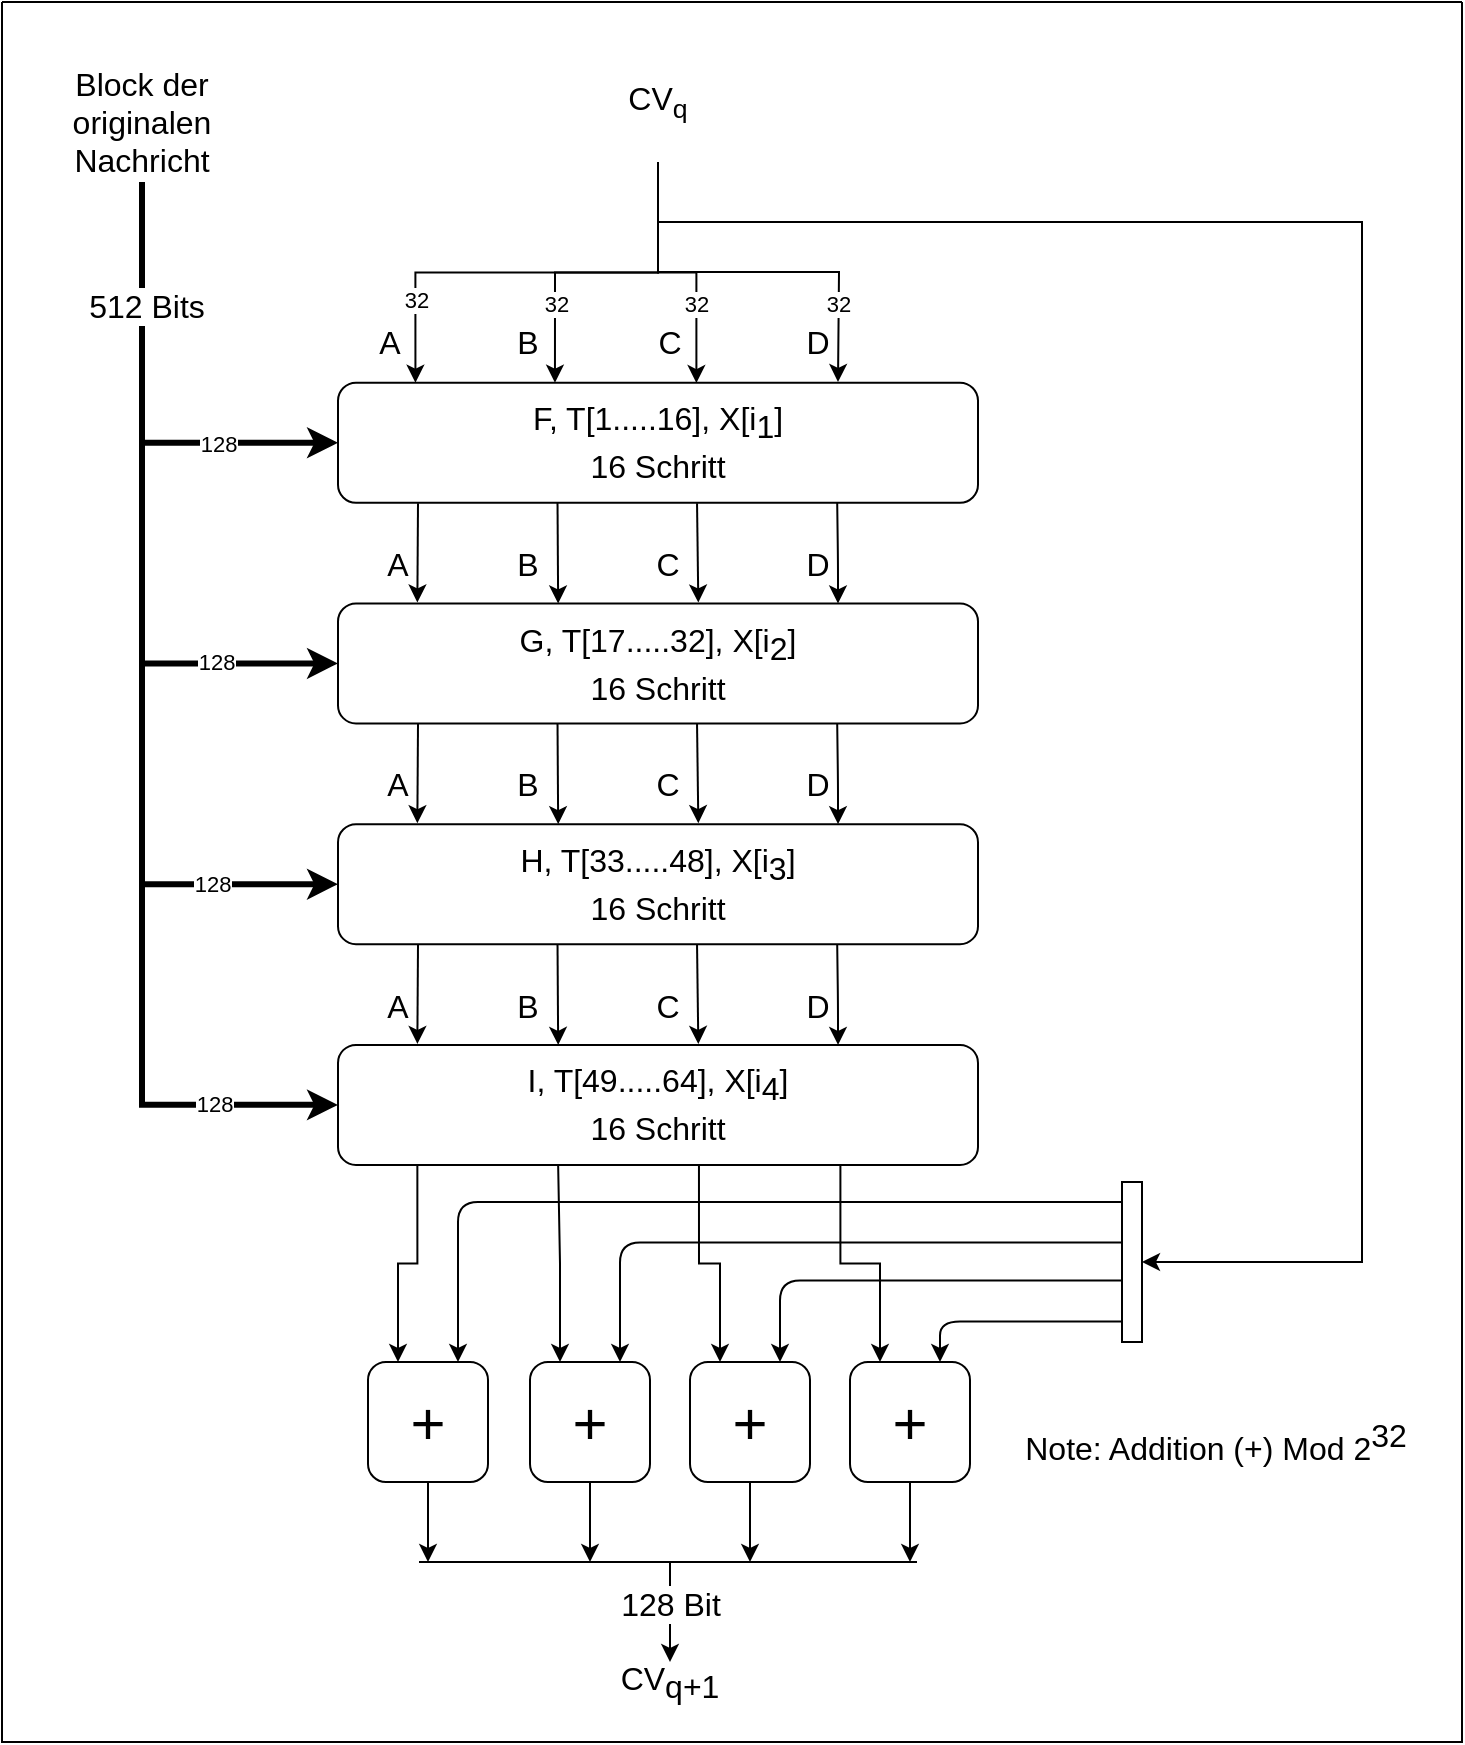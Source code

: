 <mxfile version="14.8.2" type="device"><diagram id="aI3HvNu0clw8-gRK9Cfw" name="Page-1"><mxGraphModel dx="474" dy="-915" grid="1" gridSize="10" guides="1" tooltips="1" connect="1" arrows="1" fold="1" page="1" pageScale="1" pageWidth="827" pageHeight="1169" math="0" shadow="0"><root><mxCell id="0"/><mxCell id="1" parent="0"/><mxCell id="P76HAJtbZfEsUxNJm0Hj-303" style="edgeStyle=orthogonalEdgeStyle;rounded=0;orthogonalLoop=1;jettySize=auto;html=1;exitX=0;exitY=0.5;exitDx=0;exitDy=0;entryX=0.5;entryY=1;entryDx=0;entryDy=0;fontSize=16;startArrow=classic;startFill=1;endArrow=none;endFill=0;strokeWidth=3;" parent="1" source="P76HAJtbZfEsUxNJm0Hj-304" target="P76HAJtbZfEsUxNJm0Hj-375" edge="1"><mxGeometry relative="1" as="geometry"/></mxCell><mxCell id="1l9GtRk1zoT9z8RJ4SQ_-2" value="128" style="edgeLabel;html=1;align=center;verticalAlign=middle;resizable=0;points=[];" vertex="1" connectable="0" parent="P76HAJtbZfEsUxNJm0Hj-303"><mxGeometry x="-0.472" relative="1" as="geometry"><mxPoint as="offset"/></mxGeometry></mxCell><mxCell id="P76HAJtbZfEsUxNJm0Hj-304" value="&lt;font style=&quot;font-size: 16px;&quot;&gt;F, T[1.....16], X[i&lt;sub style=&quot;font-size: 16px;&quot;&gt;1&lt;/sub&gt;]&lt;br style=&quot;font-size: 16px;&quot;&gt;16 Schritt&lt;/font&gt;" style="rounded=1;whiteSpace=wrap;html=1;fontSize=16;" parent="1" vertex="1"><mxGeometry x="638" y="1509.36" width="320" height="60" as="geometry"/></mxCell><mxCell id="P76HAJtbZfEsUxNJm0Hj-307" value="D" style="text;html=1;strokeColor=none;fillColor=none;align=center;verticalAlign=middle;whiteSpace=wrap;rounded=0;fontSize=16;" parent="1" vertex="1"><mxGeometry x="858" y="1479.42" width="40" height="20" as="geometry"/></mxCell><mxCell id="P76HAJtbZfEsUxNJm0Hj-308" style="edgeStyle=orthogonalEdgeStyle;rounded=0;orthogonalLoop=1;jettySize=auto;html=1;exitX=0;exitY=0.5;exitDx=0;exitDy=0;entryX=0.5;entryY=1;entryDx=0;entryDy=0;fontSize=16;startArrow=classic;startFill=1;endArrow=none;endFill=0;strokeWidth=3;" parent="1" source="P76HAJtbZfEsUxNJm0Hj-309" target="P76HAJtbZfEsUxNJm0Hj-375" edge="1"><mxGeometry relative="1" as="geometry"/></mxCell><mxCell id="1l9GtRk1zoT9z8RJ4SQ_-3" value="128" style="edgeLabel;html=1;align=center;verticalAlign=middle;resizable=0;points=[];" vertex="1" connectable="0" parent="P76HAJtbZfEsUxNJm0Hj-308"><mxGeometry x="-0.636" y="-1" relative="1" as="geometry"><mxPoint as="offset"/></mxGeometry></mxCell><mxCell id="P76HAJtbZfEsUxNJm0Hj-309" value="&lt;font style=&quot;font-size: 16px;&quot;&gt;G, T[17.....32], X[i&lt;sub style=&quot;font-size: 16px;&quot;&gt;2&lt;/sub&gt;]&lt;br style=&quot;font-size: 16px;&quot;&gt;16 Schritt&lt;/font&gt;" style="rounded=1;whiteSpace=wrap;html=1;fontSize=16;" parent="1" vertex="1"><mxGeometry x="638" y="1619.72" width="320" height="60" as="geometry"/></mxCell><mxCell id="P76HAJtbZfEsUxNJm0Hj-310" value="" style="endArrow=classic;html=1;exitX=0.125;exitY=0.998;exitDx=0;exitDy=0;exitPerimeter=0;entryX=0.124;entryY=-0.007;entryDx=0;entryDy=0;entryPerimeter=0;fontSize=16;" parent="1" edge="1"><mxGeometry width="50" height="50" relative="1" as="geometry"><mxPoint x="678" y="1569.66" as="sourcePoint"/><mxPoint x="677.68" y="1619.24" as="targetPoint"/></mxGeometry></mxCell><mxCell id="P76HAJtbZfEsUxNJm0Hj-311" value="" style="endArrow=classic;html=1;exitX=0.343;exitY=0.993;exitDx=0;exitDy=0;exitPerimeter=0;entryX=0.344;entryY=0.001;entryDx=0;entryDy=0;entryPerimeter=0;fontSize=16;" parent="1" edge="1"><mxGeometry width="50" height="50" relative="1" as="geometry"><mxPoint x="747.76" y="1569.36" as="sourcePoint"/><mxPoint x="748.08" y="1619.72" as="targetPoint"/></mxGeometry></mxCell><mxCell id="P76HAJtbZfEsUxNJm0Hj-312" value="" style="endArrow=classic;html=1;exitX=0.561;exitY=0.998;exitDx=0;exitDy=0;exitPerimeter=0;entryX=0.563;entryY=-0.007;entryDx=0;entryDy=0;entryPerimeter=0;fontSize=16;" parent="1" edge="1"><mxGeometry width="50" height="50" relative="1" as="geometry"><mxPoint x="817.52" y="1569.66" as="sourcePoint"/><mxPoint x="818.16" y="1619.24" as="targetPoint"/></mxGeometry></mxCell><mxCell id="P76HAJtbZfEsUxNJm0Hj-313" value="" style="endArrow=classic;html=1;exitX=0.78;exitY=0.993;exitDx=0;exitDy=0;exitPerimeter=0;fontSize=16;" parent="1" edge="1"><mxGeometry width="50" height="50" relative="1" as="geometry"><mxPoint x="887.6" y="1569.36" as="sourcePoint"/><mxPoint x="888" y="1619.72" as="targetPoint"/><Array as="points"><mxPoint x="888" y="1599.72"/></Array></mxGeometry></mxCell><mxCell id="P76HAJtbZfEsUxNJm0Hj-314" value="A" style="text;html=1;strokeColor=none;fillColor=none;align=center;verticalAlign=middle;whiteSpace=wrap;rounded=0;fontSize=16;" parent="1" vertex="1"><mxGeometry x="648" y="1589.78" width="40" height="20" as="geometry"/></mxCell><mxCell id="P76HAJtbZfEsUxNJm0Hj-315" value="B" style="text;html=1;strokeColor=none;fillColor=none;align=center;verticalAlign=middle;whiteSpace=wrap;rounded=0;fontSize=16;" parent="1" vertex="1"><mxGeometry x="713" y="1589.78" width="40" height="20" as="geometry"/></mxCell><mxCell id="P76HAJtbZfEsUxNJm0Hj-316" value="C" style="text;html=1;strokeColor=none;fillColor=none;align=center;verticalAlign=middle;whiteSpace=wrap;rounded=0;fontSize=16;" parent="1" vertex="1"><mxGeometry x="783" y="1589.78" width="40" height="20" as="geometry"/></mxCell><mxCell id="P76HAJtbZfEsUxNJm0Hj-317" value="D" style="text;html=1;strokeColor=none;fillColor=none;align=center;verticalAlign=middle;whiteSpace=wrap;rounded=0;fontSize=16;" parent="1" vertex="1"><mxGeometry x="858" y="1589.78" width="40" height="20" as="geometry"/></mxCell><mxCell id="P76HAJtbZfEsUxNJm0Hj-318" style="edgeStyle=orthogonalEdgeStyle;rounded=0;orthogonalLoop=1;jettySize=auto;html=1;exitX=0;exitY=0.5;exitDx=0;exitDy=0;fontSize=16;startArrow=classic;startFill=1;endArrow=none;endFill=0;strokeWidth=3;entryX=0.5;entryY=1;entryDx=0;entryDy=0;" parent="1" source="P76HAJtbZfEsUxNJm0Hj-319" target="P76HAJtbZfEsUxNJm0Hj-375" edge="1"><mxGeometry relative="1" as="geometry"><mxPoint x="550" y="1439" as="targetPoint"/></mxGeometry></mxCell><mxCell id="1l9GtRk1zoT9z8RJ4SQ_-4" value="128" style="edgeLabel;html=1;align=center;verticalAlign=middle;resizable=0;points=[];" vertex="1" connectable="0" parent="P76HAJtbZfEsUxNJm0Hj-318"><mxGeometry x="-0.718" relative="1" as="geometry"><mxPoint as="offset"/></mxGeometry></mxCell><mxCell id="P76HAJtbZfEsUxNJm0Hj-319" value="&lt;font style=&quot;font-size: 16px;&quot;&gt;H, T[33.....48], X[i&lt;sub style=&quot;font-size: 16px;&quot;&gt;3&lt;/sub&gt;]&lt;br style=&quot;font-size: 16px;&quot;&gt;16 Schritt&lt;/font&gt;" style="rounded=1;whiteSpace=wrap;html=1;fontSize=16;" parent="1" vertex="1"><mxGeometry x="638" y="1730.08" width="320" height="60" as="geometry"/></mxCell><mxCell id="P76HAJtbZfEsUxNJm0Hj-320" value="" style="endArrow=classic;html=1;exitX=0.125;exitY=0.998;exitDx=0;exitDy=0;exitPerimeter=0;entryX=0.124;entryY=-0.007;entryDx=0;entryDy=0;entryPerimeter=0;fontSize=16;" parent="1" edge="1"><mxGeometry width="50" height="50" relative="1" as="geometry"><mxPoint x="678" y="1680.02" as="sourcePoint"/><mxPoint x="677.68" y="1729.6" as="targetPoint"/></mxGeometry></mxCell><mxCell id="P76HAJtbZfEsUxNJm0Hj-321" value="" style="endArrow=classic;html=1;exitX=0.343;exitY=0.993;exitDx=0;exitDy=0;exitPerimeter=0;entryX=0.344;entryY=0.001;entryDx=0;entryDy=0;entryPerimeter=0;fontSize=16;" parent="1" edge="1"><mxGeometry width="50" height="50" relative="1" as="geometry"><mxPoint x="747.76" y="1679.72" as="sourcePoint"/><mxPoint x="748.08" y="1730.08" as="targetPoint"/></mxGeometry></mxCell><mxCell id="P76HAJtbZfEsUxNJm0Hj-322" value="" style="endArrow=classic;html=1;exitX=0.561;exitY=0.998;exitDx=0;exitDy=0;exitPerimeter=0;entryX=0.563;entryY=-0.007;entryDx=0;entryDy=0;entryPerimeter=0;fontSize=16;" parent="1" edge="1"><mxGeometry width="50" height="50" relative="1" as="geometry"><mxPoint x="817.52" y="1680.02" as="sourcePoint"/><mxPoint x="818.16" y="1729.6" as="targetPoint"/></mxGeometry></mxCell><mxCell id="P76HAJtbZfEsUxNJm0Hj-323" value="" style="endArrow=classic;html=1;exitX=0.78;exitY=0.993;exitDx=0;exitDy=0;exitPerimeter=0;fontSize=16;" parent="1" edge="1"><mxGeometry width="50" height="50" relative="1" as="geometry"><mxPoint x="887.6" y="1679.72" as="sourcePoint"/><mxPoint x="888" y="1730.08" as="targetPoint"/><Array as="points"><mxPoint x="888" y="1710.08"/></Array></mxGeometry></mxCell><mxCell id="P76HAJtbZfEsUxNJm0Hj-324" value="A" style="text;html=1;strokeColor=none;fillColor=none;align=center;verticalAlign=middle;whiteSpace=wrap;rounded=0;fontSize=16;" parent="1" vertex="1"><mxGeometry x="648" y="1700.14" width="40" height="20" as="geometry"/></mxCell><mxCell id="P76HAJtbZfEsUxNJm0Hj-325" value="B" style="text;html=1;strokeColor=none;fillColor=none;align=center;verticalAlign=middle;whiteSpace=wrap;rounded=0;fontSize=16;" parent="1" vertex="1"><mxGeometry x="713" y="1700.14" width="40" height="20" as="geometry"/></mxCell><mxCell id="P76HAJtbZfEsUxNJm0Hj-326" value="C" style="text;html=1;strokeColor=none;fillColor=none;align=center;verticalAlign=middle;whiteSpace=wrap;rounded=0;fontSize=16;" parent="1" vertex="1"><mxGeometry x="783" y="1700.14" width="40" height="20" as="geometry"/></mxCell><mxCell id="P76HAJtbZfEsUxNJm0Hj-327" value="D" style="text;html=1;strokeColor=none;fillColor=none;align=center;verticalAlign=middle;whiteSpace=wrap;rounded=0;fontSize=16;" parent="1" vertex="1"><mxGeometry x="858" y="1700.14" width="40" height="20" as="geometry"/></mxCell><mxCell id="P76HAJtbZfEsUxNJm0Hj-328" style="edgeStyle=orthogonalEdgeStyle;rounded=0;orthogonalLoop=1;jettySize=auto;html=1;exitX=0;exitY=0.5;exitDx=0;exitDy=0;entryX=0.5;entryY=1;entryDx=0;entryDy=0;fontSize=16;startArrow=classic;startFill=1;endArrow=none;endFill=0;strokeWidth=3;" parent="1" source="P76HAJtbZfEsUxNJm0Hj-330" target="P76HAJtbZfEsUxNJm0Hj-375" edge="1"><mxGeometry relative="1" as="geometry"/></mxCell><mxCell id="P76HAJtbZfEsUxNJm0Hj-329" value="512 Bits" style="edgeLabel;html=1;align=center;verticalAlign=middle;resizable=0;points=[];fontSize=16;" parent="P76HAJtbZfEsUxNJm0Hj-328" vertex="1" connectable="0"><mxGeometry x="0.78" y="-2" relative="1" as="geometry"><mxPoint as="offset"/></mxGeometry></mxCell><mxCell id="1l9GtRk1zoT9z8RJ4SQ_-5" value="128" style="edgeLabel;html=1;align=center;verticalAlign=middle;resizable=0;points=[];" vertex="1" connectable="0" parent="P76HAJtbZfEsUxNJm0Hj-328"><mxGeometry x="-0.778" y="-1" relative="1" as="geometry"><mxPoint as="offset"/></mxGeometry></mxCell><mxCell id="P76HAJtbZfEsUxNJm0Hj-330" value="I, T[49.....64], X[i&lt;span style=&quot;font-size: 16px;&quot;&gt;&lt;sub style=&quot;font-size: 16px;&quot;&gt;4&lt;/sub&gt;&lt;/span&gt;]&lt;br style=&quot;font-size: 16px;&quot;&gt;16 Schritt" style="rounded=1;whiteSpace=wrap;html=1;fontSize=16;" parent="1" vertex="1"><mxGeometry x="638" y="1840.44" width="320" height="60" as="geometry"/></mxCell><mxCell id="P76HAJtbZfEsUxNJm0Hj-331" value="" style="endArrow=classic;html=1;exitX=0.125;exitY=0.998;exitDx=0;exitDy=0;exitPerimeter=0;entryX=0.124;entryY=-0.007;entryDx=0;entryDy=0;entryPerimeter=0;fontSize=16;" parent="1" edge="1"><mxGeometry width="50" height="50" relative="1" as="geometry"><mxPoint x="678" y="1790.38" as="sourcePoint"/><mxPoint x="677.68" y="1839.96" as="targetPoint"/></mxGeometry></mxCell><mxCell id="P76HAJtbZfEsUxNJm0Hj-332" value="" style="endArrow=classic;html=1;exitX=0.343;exitY=0.993;exitDx=0;exitDy=0;exitPerimeter=0;entryX=0.344;entryY=0.001;entryDx=0;entryDy=0;entryPerimeter=0;fontSize=16;" parent="1" edge="1"><mxGeometry width="50" height="50" relative="1" as="geometry"><mxPoint x="747.76" y="1790.08" as="sourcePoint"/><mxPoint x="748.08" y="1840.44" as="targetPoint"/></mxGeometry></mxCell><mxCell id="P76HAJtbZfEsUxNJm0Hj-333" value="" style="endArrow=classic;html=1;exitX=0.561;exitY=0.998;exitDx=0;exitDy=0;exitPerimeter=0;entryX=0.563;entryY=-0.007;entryDx=0;entryDy=0;entryPerimeter=0;fontSize=16;" parent="1" edge="1"><mxGeometry width="50" height="50" relative="1" as="geometry"><mxPoint x="817.52" y="1790.38" as="sourcePoint"/><mxPoint x="818.16" y="1839.96" as="targetPoint"/></mxGeometry></mxCell><mxCell id="P76HAJtbZfEsUxNJm0Hj-334" value="" style="endArrow=classic;html=1;exitX=0.78;exitY=0.993;exitDx=0;exitDy=0;exitPerimeter=0;fontSize=16;" parent="1" edge="1"><mxGeometry width="50" height="50" relative="1" as="geometry"><mxPoint x="887.6" y="1790.08" as="sourcePoint"/><mxPoint x="888" y="1840.44" as="targetPoint"/><Array as="points"><mxPoint x="888" y="1820.44"/></Array></mxGeometry></mxCell><mxCell id="P76HAJtbZfEsUxNJm0Hj-335" value="A" style="text;html=1;strokeColor=none;fillColor=none;align=center;verticalAlign=middle;whiteSpace=wrap;rounded=0;fontSize=16;" parent="1" vertex="1"><mxGeometry x="648" y="1810.5" width="40" height="20" as="geometry"/></mxCell><mxCell id="P76HAJtbZfEsUxNJm0Hj-336" value="B" style="text;html=1;strokeColor=none;fillColor=none;align=center;verticalAlign=middle;whiteSpace=wrap;rounded=0;fontSize=16;" parent="1" vertex="1"><mxGeometry x="713" y="1810.5" width="40" height="20" as="geometry"/></mxCell><mxCell id="P76HAJtbZfEsUxNJm0Hj-337" value="C" style="text;html=1;strokeColor=none;fillColor=none;align=center;verticalAlign=middle;whiteSpace=wrap;rounded=0;fontSize=16;" parent="1" vertex="1"><mxGeometry x="783" y="1810.5" width="40" height="20" as="geometry"/></mxCell><mxCell id="P76HAJtbZfEsUxNJm0Hj-338" value="D" style="text;html=1;strokeColor=none;fillColor=none;align=center;verticalAlign=middle;whiteSpace=wrap;rounded=0;fontSize=16;" parent="1" vertex="1"><mxGeometry x="858" y="1810.5" width="40" height="20" as="geometry"/></mxCell><mxCell id="P76HAJtbZfEsUxNJm0Hj-339" style="edgeStyle=orthogonalEdgeStyle;rounded=0;orthogonalLoop=1;jettySize=auto;html=1;exitX=0.5;exitY=1;exitDx=0;exitDy=0;fontSize=16;" parent="1" source="P76HAJtbZfEsUxNJm0Hj-340" edge="1"><mxGeometry relative="1" as="geometry"><mxPoint x="683" y="2099" as="targetPoint"/></mxGeometry></mxCell><mxCell id="P76HAJtbZfEsUxNJm0Hj-340" value="&lt;font style=&quot;font-size: 30px&quot;&gt;+&lt;/font&gt;" style="rounded=1;whiteSpace=wrap;html=1;fontSize=16;" parent="1" vertex="1"><mxGeometry x="653" y="1999" width="60" height="60" as="geometry"/></mxCell><mxCell id="P76HAJtbZfEsUxNJm0Hj-341" style="edgeStyle=orthogonalEdgeStyle;rounded=0;orthogonalLoop=1;jettySize=auto;html=1;exitX=0.5;exitY=1;exitDx=0;exitDy=0;fontSize=16;" parent="1" source="P76HAJtbZfEsUxNJm0Hj-342" edge="1"><mxGeometry relative="1" as="geometry"><mxPoint x="924" y="2099" as="targetPoint"/></mxGeometry></mxCell><mxCell id="P76HAJtbZfEsUxNJm0Hj-342" value="&lt;font style=&quot;font-size: 30px&quot;&gt;+&lt;/font&gt;" style="rounded=1;whiteSpace=wrap;html=1;fontSize=16;" parent="1" vertex="1"><mxGeometry x="894" y="1999" width="60" height="60" as="geometry"/></mxCell><mxCell id="P76HAJtbZfEsUxNJm0Hj-343" style="edgeStyle=orthogonalEdgeStyle;rounded=0;orthogonalLoop=1;jettySize=auto;html=1;exitX=0.5;exitY=1;exitDx=0;exitDy=0;fontSize=16;" parent="1" source="P76HAJtbZfEsUxNJm0Hj-344" edge="1"><mxGeometry relative="1" as="geometry"><mxPoint x="844" y="2099" as="targetPoint"/></mxGeometry></mxCell><mxCell id="P76HAJtbZfEsUxNJm0Hj-344" value="&lt;font style=&quot;font-size: 30px&quot;&gt;+&lt;/font&gt;" style="rounded=1;whiteSpace=wrap;html=1;fontSize=16;" parent="1" vertex="1"><mxGeometry x="814" y="1999" width="60" height="60" as="geometry"/></mxCell><mxCell id="P76HAJtbZfEsUxNJm0Hj-345" style="edgeStyle=orthogonalEdgeStyle;rounded=0;orthogonalLoop=1;jettySize=auto;html=1;exitX=0.5;exitY=1;exitDx=0;exitDy=0;fontSize=16;" parent="1" source="P76HAJtbZfEsUxNJm0Hj-347" edge="1"><mxGeometry relative="1" as="geometry"><mxPoint x="764" y="2099" as="targetPoint"/></mxGeometry></mxCell><mxCell id="P76HAJtbZfEsUxNJm0Hj-346" style="edgeStyle=orthogonalEdgeStyle;rounded=0;orthogonalLoop=1;jettySize=auto;html=1;exitX=0.25;exitY=0;exitDx=0;exitDy=0;entryX=0.344;entryY=1.009;entryDx=0;entryDy=0;entryPerimeter=0;fontSize=16;startArrow=classic;startFill=1;endArrow=none;endFill=0;" parent="1" source="P76HAJtbZfEsUxNJm0Hj-347" target="P76HAJtbZfEsUxNJm0Hj-330" edge="1"><mxGeometry relative="1" as="geometry"/></mxCell><mxCell id="P76HAJtbZfEsUxNJm0Hj-347" value="&lt;font style=&quot;font-size: 30px&quot;&gt;+&lt;/font&gt;" style="rounded=1;whiteSpace=wrap;html=1;fontSize=16;" parent="1" vertex="1"><mxGeometry x="734" y="1999" width="60" height="60" as="geometry"/></mxCell><mxCell id="P76HAJtbZfEsUxNJm0Hj-348" value="" style="endArrow=none;html=1;fontSize=16;" parent="1" edge="1"><mxGeometry width="50" height="50" relative="1" as="geometry"><mxPoint x="678.5" y="2099" as="sourcePoint"/><mxPoint x="927.5" y="2099" as="targetPoint"/></mxGeometry></mxCell><mxCell id="P76HAJtbZfEsUxNJm0Hj-349" value="" style="endArrow=classic;html=1;fontSize=16;" parent="1" edge="1"><mxGeometry width="50" height="50" relative="1" as="geometry"><mxPoint x="804" y="2099" as="sourcePoint"/><mxPoint x="804" y="2149" as="targetPoint"/></mxGeometry></mxCell><mxCell id="P76HAJtbZfEsUxNJm0Hj-350" value="128 Bit" style="edgeLabel;html=1;align=center;verticalAlign=middle;resizable=0;points=[];fontSize=16;" parent="P76HAJtbZfEsUxNJm0Hj-349" vertex="1" connectable="0"><mxGeometry x="-0.173" relative="1" as="geometry"><mxPoint as="offset"/></mxGeometry></mxCell><mxCell id="P76HAJtbZfEsUxNJm0Hj-351" value="CV&lt;sub style=&quot;font-size: 16px;&quot;&gt;q+1&lt;/sub&gt;" style="text;html=1;strokeColor=none;fillColor=none;align=center;verticalAlign=middle;whiteSpace=wrap;rounded=0;fontSize=16;" parent="1" vertex="1"><mxGeometry x="784" y="2149" width="40" height="20" as="geometry"/></mxCell><mxCell id="P76HAJtbZfEsUxNJm0Hj-358" value="C" style="text;html=1;strokeColor=none;fillColor=none;align=center;verticalAlign=middle;whiteSpace=wrap;rounded=0;fontSize=16;" parent="1" vertex="1"><mxGeometry x="784" y="1479.42" width="40" height="20" as="geometry"/></mxCell><mxCell id="P76HAJtbZfEsUxNJm0Hj-359" value="B" style="text;html=1;strokeColor=none;fillColor=none;align=center;verticalAlign=middle;whiteSpace=wrap;rounded=0;fontSize=16;" parent="1" vertex="1"><mxGeometry x="713" y="1479.42" width="40" height="20" as="geometry"/></mxCell><mxCell id="P76HAJtbZfEsUxNJm0Hj-360" value="A" style="text;html=1;strokeColor=none;fillColor=none;align=center;verticalAlign=middle;whiteSpace=wrap;rounded=0;fontSize=16;" parent="1" vertex="1"><mxGeometry x="644" y="1479.42" width="40" height="20" as="geometry"/></mxCell><mxCell id="P76HAJtbZfEsUxNJm0Hj-362" value="&lt;font style=&quot;font-size: 16px&quot;&gt;Note: Addition (+) Mod 2&lt;sup style=&quot;font-size: 16px&quot;&gt;32&lt;/sup&gt;&lt;/font&gt;" style="text;html=1;strokeColor=none;fillColor=none;align=center;verticalAlign=middle;whiteSpace=wrap;rounded=0;fontSize=16;" parent="1" vertex="1"><mxGeometry x="974" y="2029" width="206" height="20" as="geometry"/></mxCell><mxCell id="P76HAJtbZfEsUxNJm0Hj-363" style="edgeStyle=orthogonalEdgeStyle;rounded=0;orthogonalLoop=1;jettySize=auto;html=1;exitX=0.25;exitY=0;exitDx=0;exitDy=0;entryX=0.124;entryY=1.004;entryDx=0;entryDy=0;entryPerimeter=0;fontSize=16;startArrow=classic;startFill=1;endArrow=none;endFill=0;" parent="1" source="P76HAJtbZfEsUxNJm0Hj-340" target="P76HAJtbZfEsUxNJm0Hj-330" edge="1"><mxGeometry relative="1" as="geometry"><mxPoint x="759" y="2009" as="sourcePoint"/><mxPoint x="758.08" y="1910.98" as="targetPoint"/></mxGeometry></mxCell><mxCell id="P76HAJtbZfEsUxNJm0Hj-364" style="edgeStyle=orthogonalEdgeStyle;rounded=0;orthogonalLoop=1;jettySize=auto;html=1;exitX=0.25;exitY=0;exitDx=0;exitDy=0;entryX=0.564;entryY=1.009;entryDx=0;entryDy=0;entryPerimeter=0;fontSize=16;startArrow=classic;startFill=1;endArrow=none;endFill=0;" parent="1" source="P76HAJtbZfEsUxNJm0Hj-344" target="P76HAJtbZfEsUxNJm0Hj-330" edge="1"><mxGeometry relative="1" as="geometry"><mxPoint x="759" y="2009" as="sourcePoint"/><mxPoint x="758.08" y="1910.98" as="targetPoint"/></mxGeometry></mxCell><mxCell id="P76HAJtbZfEsUxNJm0Hj-365" style="edgeStyle=orthogonalEdgeStyle;rounded=0;orthogonalLoop=1;jettySize=auto;html=1;exitX=0.25;exitY=0;exitDx=0;exitDy=0;entryX=0.785;entryY=1.009;entryDx=0;entryDy=0;entryPerimeter=0;fontSize=16;startArrow=classic;startFill=1;endArrow=none;endFill=0;" parent="1" source="P76HAJtbZfEsUxNJm0Hj-342" target="P76HAJtbZfEsUxNJm0Hj-330" edge="1"><mxGeometry relative="1" as="geometry"><mxPoint x="839" y="2009" as="sourcePoint"/><mxPoint x="828.48" y="1910.98" as="targetPoint"/></mxGeometry></mxCell><mxCell id="P76HAJtbZfEsUxNJm0Hj-366" value="" style="rounded=0;whiteSpace=wrap;html=1;fontSize=16;" parent="1" vertex="1"><mxGeometry x="969" y="1449" width="5" as="geometry"/></mxCell><mxCell id="P76HAJtbZfEsUxNJm0Hj-370" value="" style="endArrow=classic;html=1;fontSize=16;entryX=0.75;entryY=0;entryDx=0;entryDy=0;edgeStyle=elbowEdgeStyle;exitX=-0.001;exitY=0.872;exitDx=0;exitDy=0;exitPerimeter=0;" parent="1" source="P76HAJtbZfEsUxNJm0Hj-374" target="P76HAJtbZfEsUxNJm0Hj-342" edge="1"><mxGeometry width="50" height="50" relative="1" as="geometry"><mxPoint x="1020" y="1979" as="sourcePoint"/><mxPoint x="980" y="1939" as="targetPoint"/><Array as="points"><mxPoint x="939" y="1969"/></Array></mxGeometry></mxCell><mxCell id="P76HAJtbZfEsUxNJm0Hj-371" value="" style="endArrow=classic;html=1;fontSize=16;entryX=0.75;entryY=0;entryDx=0;entryDy=0;edgeStyle=elbowEdgeStyle;exitX=-0.001;exitY=0.616;exitDx=0;exitDy=0;exitPerimeter=0;" parent="1" source="P76HAJtbZfEsUxNJm0Hj-374" target="P76HAJtbZfEsUxNJm0Hj-344" edge="1"><mxGeometry width="50" height="50" relative="1" as="geometry"><mxPoint x="1020" y="1959" as="sourcePoint"/><mxPoint x="949" y="2009" as="targetPoint"/><Array as="points"><mxPoint x="859" y="1969"/></Array></mxGeometry></mxCell><mxCell id="P76HAJtbZfEsUxNJm0Hj-372" value="" style="endArrow=classic;html=1;fontSize=16;entryX=0.75;entryY=0;entryDx=0;entryDy=0;edgeStyle=elbowEdgeStyle;exitX=0;exitY=0.378;exitDx=0;exitDy=0;exitPerimeter=0;" parent="1" source="P76HAJtbZfEsUxNJm0Hj-374" target="P76HAJtbZfEsUxNJm0Hj-347" edge="1"><mxGeometry width="50" height="50" relative="1" as="geometry"><mxPoint x="1020" y="1939" as="sourcePoint"/><mxPoint x="780" y="1989" as="targetPoint"/><Array as="points"><mxPoint x="779" y="1969"/><mxPoint x="779" y="1969"/></Array></mxGeometry></mxCell><mxCell id="P76HAJtbZfEsUxNJm0Hj-373" value="" style="endArrow=classic;html=1;fontSize=16;entryX=0.75;entryY=0;entryDx=0;entryDy=0;edgeStyle=elbowEdgeStyle;exitX=0.011;exitY=0.125;exitDx=0;exitDy=0;exitPerimeter=0;" parent="1" source="P76HAJtbZfEsUxNJm0Hj-374" target="P76HAJtbZfEsUxNJm0Hj-340" edge="1"><mxGeometry width="50" height="50" relative="1" as="geometry"><mxPoint x="1020" y="1919" as="sourcePoint"/><mxPoint x="789" y="2009" as="targetPoint"/><Array as="points"><mxPoint x="698" y="1969"/><mxPoint x="789" y="1979"/></Array></mxGeometry></mxCell><mxCell id="P76HAJtbZfEsUxNJm0Hj-374" value="" style="rounded=0;whiteSpace=wrap;html=1;fontSize=16;fillColor=none;strokeWidth=1;" parent="1" vertex="1"><mxGeometry x="1030" y="1909" width="10" height="80" as="geometry"/></mxCell><mxCell id="P76HAJtbZfEsUxNJm0Hj-375" value="Block der originalen Nachricht" style="rounded=0;whiteSpace=wrap;html=1;fontSize=16;fillColor=none;strokeColor=none;" parent="1" vertex="1"><mxGeometry x="480" y="1349" width="120" height="60" as="geometry"/></mxCell><mxCell id="P76HAJtbZfEsUxNJm0Hj-379" style="edgeStyle=orthogonalEdgeStyle;rounded=0;orthogonalLoop=1;jettySize=auto;html=1;exitX=0.5;exitY=1;exitDx=0;exitDy=0;entryX=0.121;entryY=0;entryDx=0;entryDy=0;entryPerimeter=0;fontSize=16;startArrow=none;startFill=0;endArrow=classic;endFill=1;strokeWidth=1;" parent="1" source="P76HAJtbZfEsUxNJm0Hj-376" target="P76HAJtbZfEsUxNJm0Hj-304" edge="1"><mxGeometry relative="1" as="geometry"/></mxCell><mxCell id="rFZvOgC_7lljl1baKaAK-5" value="32" style="edgeLabel;html=1;align=center;verticalAlign=middle;resizable=0;points=[];" parent="P76HAJtbZfEsUxNJm0Hj-379" vertex="1" connectable="0"><mxGeometry x="0.644" relative="1" as="geometry"><mxPoint as="offset"/></mxGeometry></mxCell><mxCell id="P76HAJtbZfEsUxNJm0Hj-380" style="edgeStyle=orthogonalEdgeStyle;rounded=0;orthogonalLoop=1;jettySize=auto;html=1;exitX=0.5;exitY=1;exitDx=0;exitDy=0;entryX=0.339;entryY=0;entryDx=0;entryDy=0;entryPerimeter=0;fontSize=16;startArrow=none;startFill=0;endArrow=classic;endFill=1;strokeWidth=1;" parent="1" source="P76HAJtbZfEsUxNJm0Hj-376" target="P76HAJtbZfEsUxNJm0Hj-304" edge="1"><mxGeometry relative="1" as="geometry"/></mxCell><mxCell id="rFZvOgC_7lljl1baKaAK-4" value="32" style="edgeLabel;html=1;align=center;verticalAlign=middle;resizable=0;points=[];" parent="P76HAJtbZfEsUxNJm0Hj-380" vertex="1" connectable="0"><mxGeometry x="0.514" relative="1" as="geometry"><mxPoint as="offset"/></mxGeometry></mxCell><mxCell id="P76HAJtbZfEsUxNJm0Hj-381" style="edgeStyle=orthogonalEdgeStyle;rounded=0;orthogonalLoop=1;jettySize=auto;html=1;exitX=0.5;exitY=1;exitDx=0;exitDy=0;fontSize=16;startArrow=none;startFill=0;endArrow=classic;endFill=1;strokeWidth=1;entryX=0.56;entryY=0.003;entryDx=0;entryDy=0;entryPerimeter=0;" parent="1" source="P76HAJtbZfEsUxNJm0Hj-376" target="P76HAJtbZfEsUxNJm0Hj-304" edge="1"><mxGeometry relative="1" as="geometry"><mxPoint x="820" y="1509" as="targetPoint"/></mxGeometry></mxCell><mxCell id="rFZvOgC_7lljl1baKaAK-3" value="32" style="edgeLabel;html=1;align=center;verticalAlign=middle;resizable=0;points=[];" parent="P76HAJtbZfEsUxNJm0Hj-381" vertex="1" connectable="0"><mxGeometry x="0.387" relative="1" as="geometry"><mxPoint as="offset"/></mxGeometry></mxCell><mxCell id="P76HAJtbZfEsUxNJm0Hj-382" style="edgeStyle=orthogonalEdgeStyle;rounded=0;orthogonalLoop=1;jettySize=auto;html=1;exitX=0.5;exitY=1;exitDx=0;exitDy=0;fontSize=16;startArrow=none;startFill=0;endArrow=classic;endFill=1;strokeWidth=1;" parent="1" source="P76HAJtbZfEsUxNJm0Hj-376" edge="1"><mxGeometry relative="1" as="geometry"><mxPoint x="888" y="1509" as="targetPoint"/></mxGeometry></mxCell><mxCell id="rFZvOgC_7lljl1baKaAK-1" value="32" style="edgeLabel;html=1;align=center;verticalAlign=middle;resizable=0;points=[];" parent="P76HAJtbZfEsUxNJm0Hj-382" vertex="1" connectable="0"><mxGeometry x="0.613" y="-1" relative="1" as="geometry"><mxPoint as="offset"/></mxGeometry></mxCell><mxCell id="P76HAJtbZfEsUxNJm0Hj-383" style="edgeStyle=orthogonalEdgeStyle;rounded=0;orthogonalLoop=1;jettySize=auto;html=1;exitX=0.5;exitY=1;exitDx=0;exitDy=0;fontSize=16;startArrow=none;startFill=0;endArrow=classic;endFill=1;strokeWidth=1;entryX=1;entryY=0.5;entryDx=0;entryDy=0;" parent="1" source="P76HAJtbZfEsUxNJm0Hj-376" target="P76HAJtbZfEsUxNJm0Hj-374" edge="1"><mxGeometry relative="1" as="geometry"><mxPoint x="1110" y="1945.667" as="targetPoint"/><Array as="points"><mxPoint x="798" y="1429"/><mxPoint x="1150" y="1429"/><mxPoint x="1150" y="1949"/></Array></mxGeometry></mxCell><mxCell id="P76HAJtbZfEsUxNJm0Hj-376" value="CV&lt;sub&gt;q&lt;/sub&gt;" style="rounded=0;whiteSpace=wrap;html=1;fontSize=16;fillColor=none;strokeColor=none;" parent="1" vertex="1"><mxGeometry x="738" y="1339" width="120" height="60" as="geometry"/></mxCell><mxCell id="P76HAJtbZfEsUxNJm0Hj-385" value="" style="swimlane;startSize=0;fontSize=16;strokeWidth=1;fillColor=none;" parent="1" vertex="1"><mxGeometry x="470" y="1319" width="730" height="870" as="geometry"/></mxCell></root></mxGraphModel></diagram></mxfile>